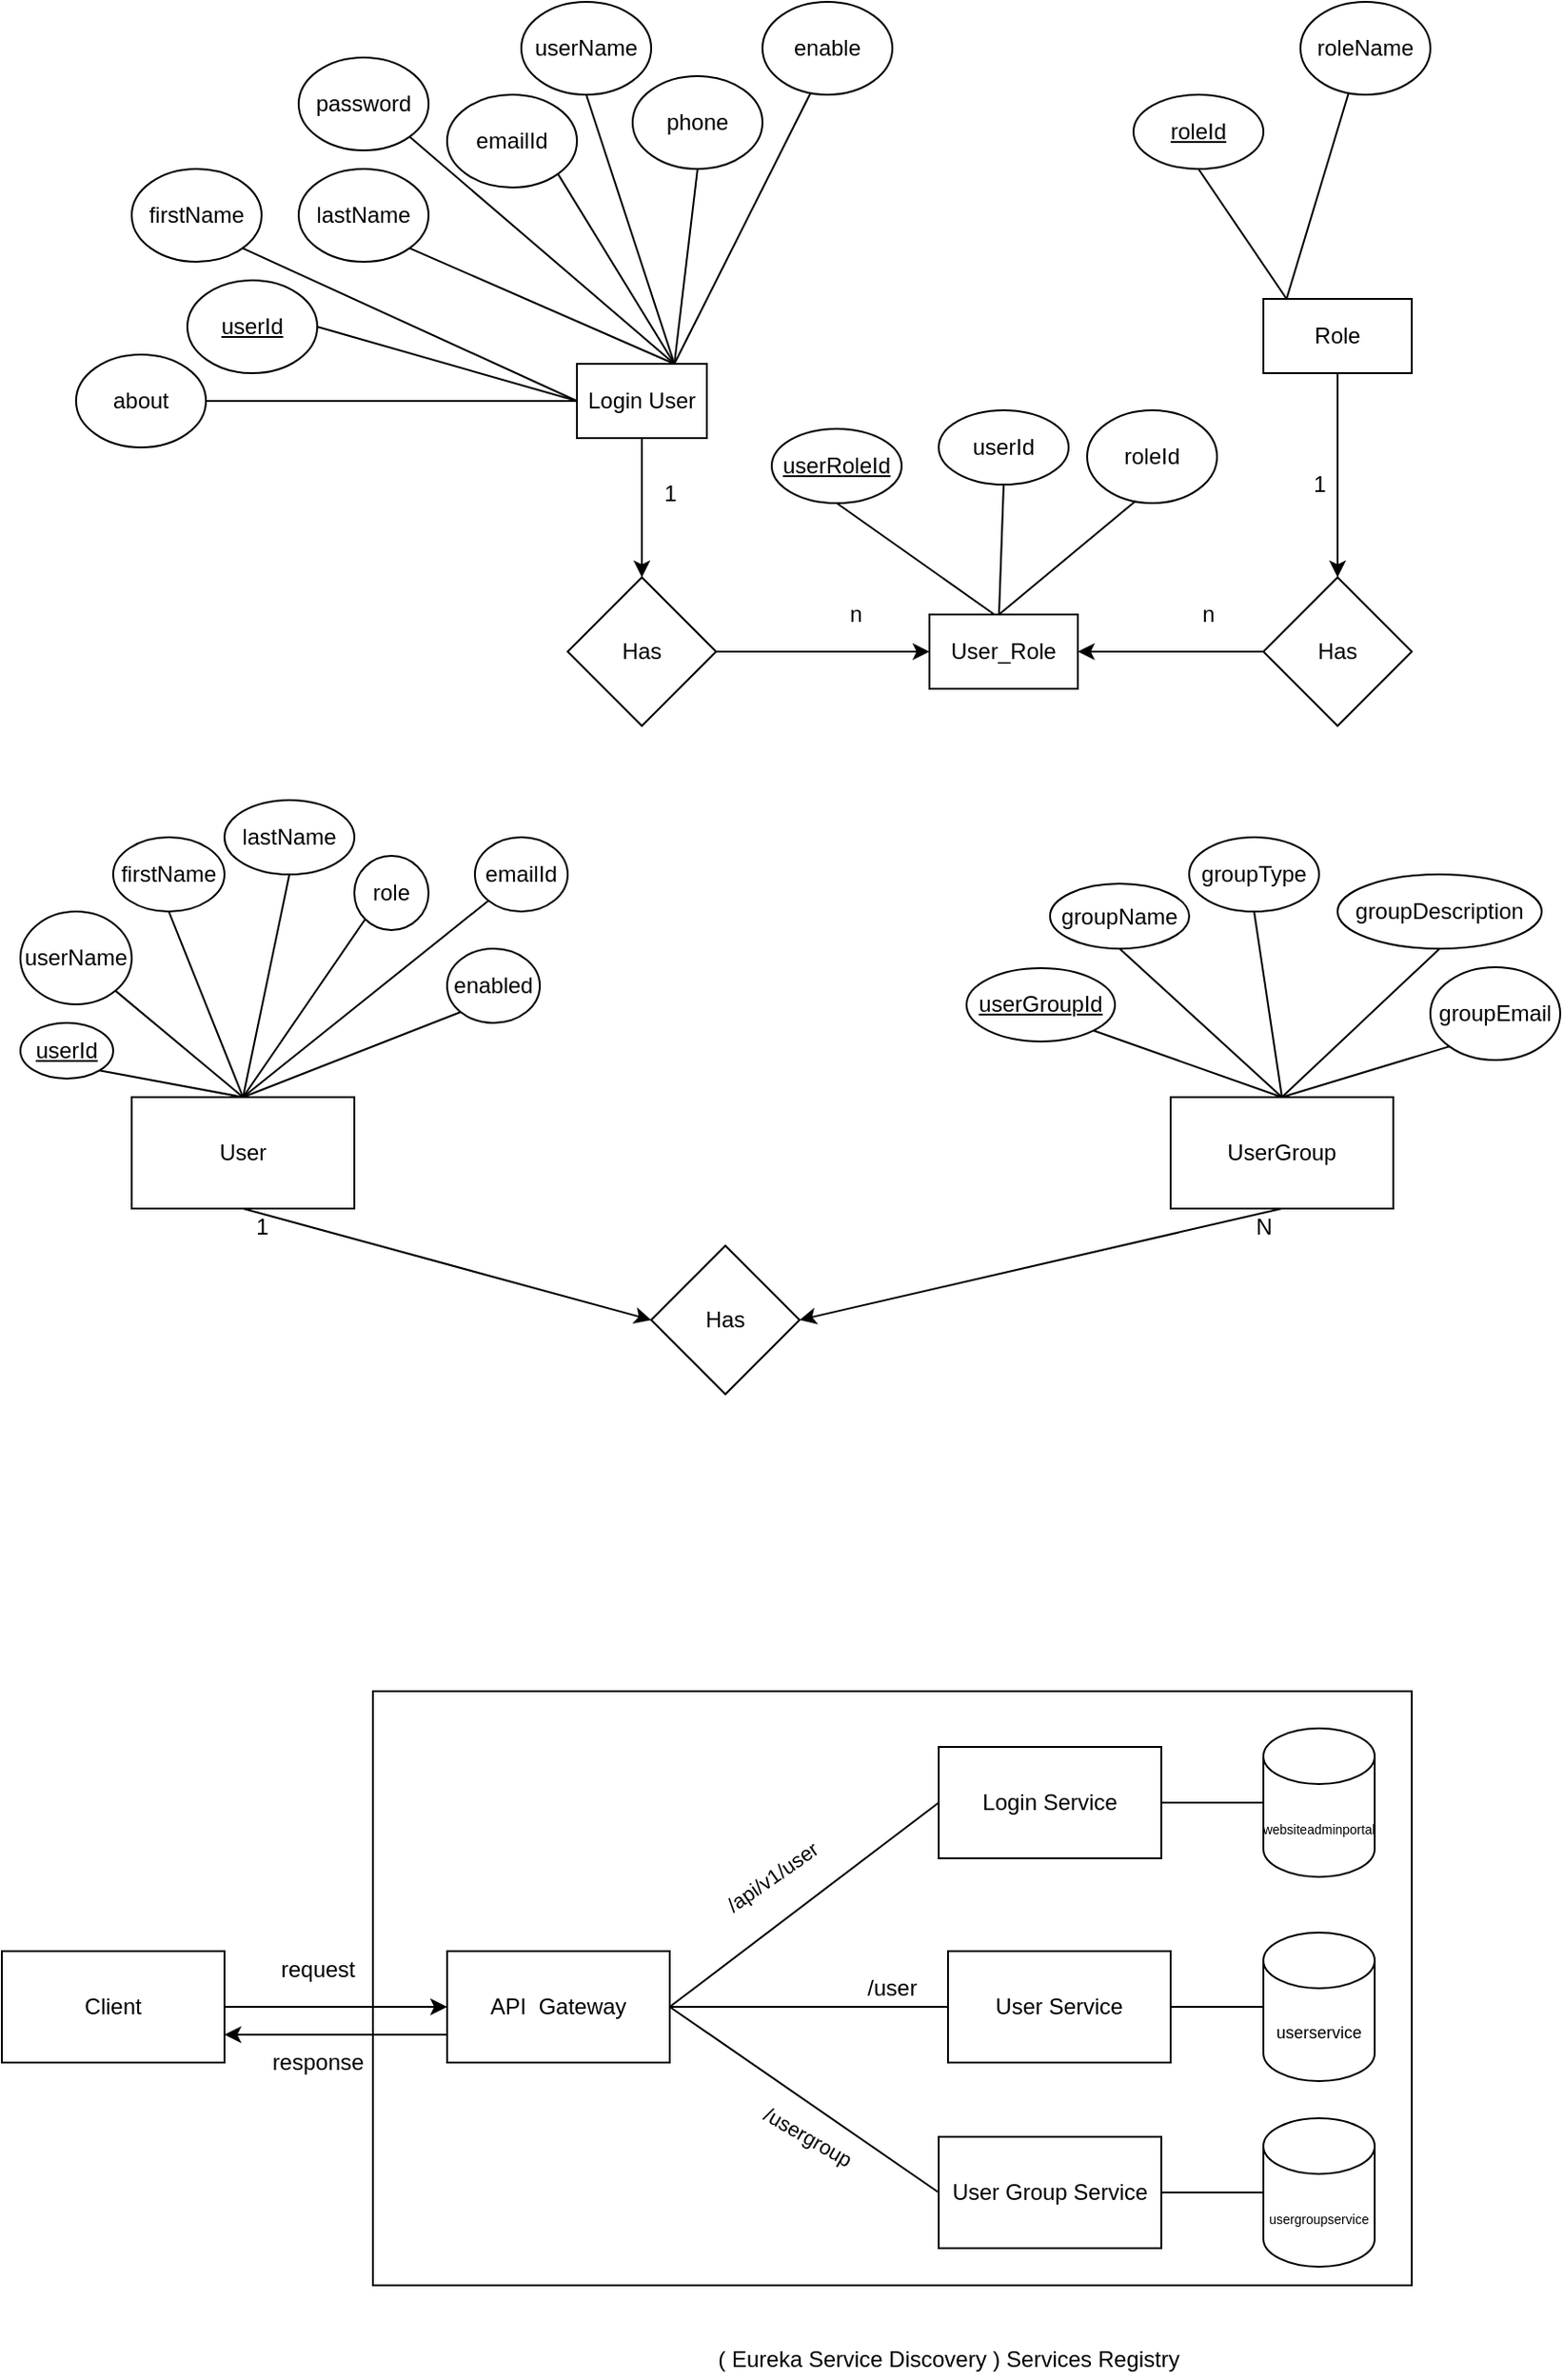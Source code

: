 <mxfile version="14.9.3" type="device"><diagram id="aBwuGZYEyhUczvGDXbcO" name="Page-1"><mxGraphModel dx="1108" dy="450" grid="1" gridSize="10" guides="1" tooltips="1" connect="1" arrows="1" fold="1" page="1" pageScale="1" pageWidth="850" pageHeight="1400" math="0" shadow="0"><root><mxCell id="0"/><mxCell id="1" parent="0"/><mxCell id="owgslSvbcaeRDwXv2yV1-1" value="Login User" style="rounded=0;whiteSpace=wrap;html=1;" parent="1" vertex="1"><mxGeometry x="320" y="205" width="70" height="40" as="geometry"/></mxCell><mxCell id="owgslSvbcaeRDwXv2yV1-2" value="&lt;u&gt;userId&lt;/u&gt;" style="ellipse;whiteSpace=wrap;html=1;" parent="1" vertex="1"><mxGeometry x="110" y="160" width="70" height="50" as="geometry"/></mxCell><mxCell id="owgslSvbcaeRDwXv2yV1-3" value="" style="endArrow=none;html=1;entryX=1;entryY=0.5;entryDx=0;entryDy=0;exitX=0;exitY=0.5;exitDx=0;exitDy=0;" parent="1" source="owgslSvbcaeRDwXv2yV1-1" target="owgslSvbcaeRDwXv2yV1-2" edge="1"><mxGeometry width="50" height="50" relative="1" as="geometry"><mxPoint x="350" y="220" as="sourcePoint"/><mxPoint x="450" y="210" as="targetPoint"/></mxGeometry></mxCell><mxCell id="owgslSvbcaeRDwXv2yV1-5" value="firstName" style="ellipse;whiteSpace=wrap;html=1;" parent="1" vertex="1"><mxGeometry x="80" y="100" width="70" height="50" as="geometry"/></mxCell><mxCell id="owgslSvbcaeRDwXv2yV1-6" value="lastName" style="ellipse;whiteSpace=wrap;html=1;" parent="1" vertex="1"><mxGeometry x="170" y="100" width="70" height="50" as="geometry"/></mxCell><mxCell id="owgslSvbcaeRDwXv2yV1-7" value="password&lt;span style=&quot;color: rgba(0 , 0 , 0 , 0) ; font-family: monospace ; font-size: 0px&quot;&gt;%3CmxGraphModel%3E%3Croot%3E%3CmxCell%20id%3D%220%22%2F%3E%3CmxCell%20id%3D%221%22%20parent%3D%220%22%2F%3E%3CmxCell%20id%3D%222%22%20value%3D%22lastName%22%20style%3D%22ellipse%3BwhiteSpace%3Dwrap%3Bhtml%3D1%3B%22%20vertex%3D%221%22%20parent%3D%221%22%3E%3CmxGeometry%20x%3D%22340%22%20y%3D%2240%22%20width%3D%2270%22%20height%3D%2250%22%20as%3D%22geometry%22%2F%3E%3C%2FmxCell%3E%3C%2Froot%3E%3C%2FmxGraphModel%3E&lt;/span&gt;" style="ellipse;whiteSpace=wrap;html=1;" parent="1" vertex="1"><mxGeometry x="170" y="40" width="70" height="50" as="geometry"/></mxCell><mxCell id="owgslSvbcaeRDwXv2yV1-8" value="emailId" style="ellipse;whiteSpace=wrap;html=1;" parent="1" vertex="1"><mxGeometry x="250" y="60" width="70" height="50" as="geometry"/></mxCell><mxCell id="owgslSvbcaeRDwXv2yV1-9" value="phone" style="ellipse;whiteSpace=wrap;html=1;" parent="1" vertex="1"><mxGeometry x="350" y="50" width="70" height="50" as="geometry"/></mxCell><mxCell id="owgslSvbcaeRDwXv2yV1-10" value="userName" style="ellipse;whiteSpace=wrap;html=1;" parent="1" vertex="1"><mxGeometry x="290" y="10" width="70" height="50" as="geometry"/></mxCell><mxCell id="owgslSvbcaeRDwXv2yV1-11" value="" style="endArrow=none;html=1;exitX=1;exitY=1;exitDx=0;exitDy=0;entryX=0;entryY=0.5;entryDx=0;entryDy=0;" parent="1" source="owgslSvbcaeRDwXv2yV1-5" target="owgslSvbcaeRDwXv2yV1-1" edge="1"><mxGeometry width="50" height="50" relative="1" as="geometry"><mxPoint x="400" y="260" as="sourcePoint"/><mxPoint x="320" y="220" as="targetPoint"/></mxGeometry></mxCell><mxCell id="owgslSvbcaeRDwXv2yV1-12" value="" style="endArrow=none;html=1;exitX=1;exitY=1;exitDx=0;exitDy=0;entryX=0.75;entryY=0;entryDx=0;entryDy=0;" parent="1" source="owgslSvbcaeRDwXv2yV1-6" target="owgslSvbcaeRDwXv2yV1-1" edge="1"><mxGeometry width="50" height="50" relative="1" as="geometry"><mxPoint x="260" y="90" as="sourcePoint"/><mxPoint x="448.98" y="190" as="targetPoint"/></mxGeometry></mxCell><mxCell id="owgslSvbcaeRDwXv2yV1-13" value="" style="endArrow=none;html=1;exitX=0.75;exitY=0;exitDx=0;exitDy=0;entryX=1;entryY=1;entryDx=0;entryDy=0;" parent="1" source="owgslSvbcaeRDwXv2yV1-1" target="owgslSvbcaeRDwXv2yV1-7" edge="1"><mxGeometry width="50" height="50" relative="1" as="geometry"><mxPoint x="200" y="70" as="sourcePoint"/><mxPoint x="388.98" y="170" as="targetPoint"/></mxGeometry></mxCell><mxCell id="owgslSvbcaeRDwXv2yV1-14" value="" style="endArrow=none;html=1;exitX=0.75;exitY=0;exitDx=0;exitDy=0;entryX=1;entryY=1;entryDx=0;entryDy=0;" parent="1" source="owgslSvbcaeRDwXv2yV1-1" target="owgslSvbcaeRDwXv2yV1-8" edge="1"><mxGeometry width="50" height="50" relative="1" as="geometry"><mxPoint x="241.02" y="70" as="sourcePoint"/><mxPoint x="430" y="170" as="targetPoint"/></mxGeometry></mxCell><mxCell id="owgslSvbcaeRDwXv2yV1-15" value="" style="endArrow=none;html=1;exitX=0.75;exitY=0;exitDx=0;exitDy=0;entryX=0.5;entryY=1;entryDx=0;entryDy=0;" parent="1" source="owgslSvbcaeRDwXv2yV1-1" target="owgslSvbcaeRDwXv2yV1-9" edge="1"><mxGeometry width="50" height="50" relative="1" as="geometry"><mxPoint x="222.99" y="95" as="sourcePoint"/><mxPoint x="411.97" y="195" as="targetPoint"/></mxGeometry></mxCell><mxCell id="owgslSvbcaeRDwXv2yV1-16" value="" style="endArrow=none;html=1;exitX=0.5;exitY=1;exitDx=0;exitDy=0;entryX=0.75;entryY=0;entryDx=0;entryDy=0;" parent="1" source="owgslSvbcaeRDwXv2yV1-10" target="owgslSvbcaeRDwXv2yV1-1" edge="1"><mxGeometry width="50" height="50" relative="1" as="geometry"><mxPoint x="480" y="190" as="sourcePoint"/><mxPoint x="668.98" y="290" as="targetPoint"/></mxGeometry></mxCell><mxCell id="owgslSvbcaeRDwXv2yV1-17" value="enable" style="ellipse;whiteSpace=wrap;html=1;" parent="1" vertex="1"><mxGeometry x="420" y="10" width="70" height="50" as="geometry"/></mxCell><mxCell id="owgslSvbcaeRDwXv2yV1-18" value="" style="endArrow=none;html=1;exitX=0.371;exitY=0.98;exitDx=0;exitDy=0;entryX=0.75;entryY=0;entryDx=0;entryDy=0;exitPerimeter=0;" parent="1" source="owgslSvbcaeRDwXv2yV1-17" target="owgslSvbcaeRDwXv2yV1-1" edge="1"><mxGeometry width="50" height="50" relative="1" as="geometry"><mxPoint x="535" y="255" as="sourcePoint"/><mxPoint x="430" y="220" as="targetPoint"/></mxGeometry></mxCell><mxCell id="owgslSvbcaeRDwXv2yV1-19" value="about" style="ellipse;whiteSpace=wrap;html=1;" parent="1" vertex="1"><mxGeometry x="50" y="200" width="70" height="50" as="geometry"/></mxCell><mxCell id="owgslSvbcaeRDwXv2yV1-20" value="" style="endArrow=none;html=1;exitX=1;exitY=0.5;exitDx=0;exitDy=0;entryX=0;entryY=0.5;entryDx=0;entryDy=0;" parent="1" source="owgslSvbcaeRDwXv2yV1-19" target="owgslSvbcaeRDwXv2yV1-1" edge="1"><mxGeometry width="50" height="50" relative="1" as="geometry"><mxPoint x="595" y="315" as="sourcePoint"/><mxPoint x="490" y="280" as="targetPoint"/></mxGeometry></mxCell><mxCell id="owgslSvbcaeRDwXv2yV1-22" value="Role" style="rounded=0;whiteSpace=wrap;html=1;" parent="1" vertex="1"><mxGeometry x="690" y="170" width="80" height="40" as="geometry"/></mxCell><mxCell id="owgslSvbcaeRDwXv2yV1-23" value="&lt;u&gt;roleId&lt;/u&gt;" style="ellipse;whiteSpace=wrap;html=1;" parent="1" vertex="1"><mxGeometry x="620" y="60" width="70" height="40" as="geometry"/></mxCell><mxCell id="owgslSvbcaeRDwXv2yV1-24" value="" style="endArrow=none;html=1;exitX=0.75;exitY=0;exitDx=0;exitDy=0;entryX=0.5;entryY=1;entryDx=0;entryDy=0;" parent="1" target="owgslSvbcaeRDwXv2yV1-23" edge="1"><mxGeometry width="50" height="50" relative="1" as="geometry"><mxPoint x="702.5" y="170" as="sourcePoint"/><mxPoint x="701.97" y="165" as="targetPoint"/></mxGeometry></mxCell><mxCell id="owgslSvbcaeRDwXv2yV1-25" value="roleName" style="ellipse;whiteSpace=wrap;html=1;" parent="1" vertex="1"><mxGeometry x="710" y="10" width="70" height="50" as="geometry"/></mxCell><mxCell id="owgslSvbcaeRDwXv2yV1-26" value="" style="endArrow=none;html=1;exitX=0.371;exitY=0.98;exitDx=0;exitDy=0;entryX=0.75;entryY=0;entryDx=0;entryDy=0;exitPerimeter=0;" parent="1" source="owgslSvbcaeRDwXv2yV1-25" edge="1"><mxGeometry width="50" height="50" relative="1" as="geometry"><mxPoint x="825" y="225" as="sourcePoint"/><mxPoint x="702.5" y="170" as="targetPoint"/></mxGeometry></mxCell><mxCell id="owgslSvbcaeRDwXv2yV1-27" value="User_Role" style="rounded=0;whiteSpace=wrap;html=1;" parent="1" vertex="1"><mxGeometry x="510" y="340" width="80" height="40" as="geometry"/></mxCell><mxCell id="owgslSvbcaeRDwXv2yV1-28" value="userId" style="ellipse;whiteSpace=wrap;html=1;" parent="1" vertex="1"><mxGeometry x="515" y="230" width="70" height="40" as="geometry"/></mxCell><mxCell id="owgslSvbcaeRDwXv2yV1-29" value="" style="endArrow=none;html=1;exitX=0.75;exitY=0;exitDx=0;exitDy=0;entryX=0.5;entryY=1;entryDx=0;entryDy=0;" parent="1" target="owgslSvbcaeRDwXv2yV1-28" edge="1"><mxGeometry width="50" height="50" relative="1" as="geometry"><mxPoint x="547.5" y="340" as="sourcePoint"/><mxPoint x="546.97" y="335" as="targetPoint"/></mxGeometry></mxCell><mxCell id="owgslSvbcaeRDwXv2yV1-30" value="roleId" style="ellipse;whiteSpace=wrap;html=1;" parent="1" vertex="1"><mxGeometry x="595" y="230" width="70" height="50" as="geometry"/></mxCell><mxCell id="owgslSvbcaeRDwXv2yV1-31" value="" style="endArrow=none;html=1;exitX=0.371;exitY=0.98;exitDx=0;exitDy=0;entryX=0.75;entryY=0;entryDx=0;entryDy=0;exitPerimeter=0;" parent="1" source="owgslSvbcaeRDwXv2yV1-30" edge="1"><mxGeometry width="50" height="50" relative="1" as="geometry"><mxPoint x="670" y="395" as="sourcePoint"/><mxPoint x="547.5" y="340" as="targetPoint"/></mxGeometry></mxCell><mxCell id="owgslSvbcaeRDwXv2yV1-32" value="&lt;u&gt;userRoleId&lt;/u&gt;" style="ellipse;whiteSpace=wrap;html=1;" parent="1" vertex="1"><mxGeometry x="425" y="240" width="70" height="40" as="geometry"/></mxCell><mxCell id="owgslSvbcaeRDwXv2yV1-33" value="" style="endArrow=none;html=1;entryX=0.5;entryY=1;entryDx=0;entryDy=0;" parent="1" target="owgslSvbcaeRDwXv2yV1-32" edge="1"><mxGeometry width="50" height="50" relative="1" as="geometry"><mxPoint x="545" y="340" as="sourcePoint"/><mxPoint x="464.47" y="345" as="targetPoint"/></mxGeometry></mxCell><mxCell id="owgslSvbcaeRDwXv2yV1-34" value="Has" style="rhombus;whiteSpace=wrap;html=1;" parent="1" vertex="1"><mxGeometry x="315" y="320" width="80" height="80" as="geometry"/></mxCell><mxCell id="owgslSvbcaeRDwXv2yV1-35" value="Has" style="rhombus;whiteSpace=wrap;html=1;" parent="1" vertex="1"><mxGeometry x="690" y="320" width="80" height="80" as="geometry"/></mxCell><mxCell id="owgslSvbcaeRDwXv2yV1-40" value="" style="endArrow=classic;html=1;exitX=0.5;exitY=1;exitDx=0;exitDy=0;entryX=0.5;entryY=0;entryDx=0;entryDy=0;" parent="1" source="owgslSvbcaeRDwXv2yV1-1" target="owgslSvbcaeRDwXv2yV1-34" edge="1"><mxGeometry width="50" height="50" relative="1" as="geometry"><mxPoint x="400" y="260" as="sourcePoint"/><mxPoint x="450" y="210" as="targetPoint"/></mxGeometry></mxCell><mxCell id="owgslSvbcaeRDwXv2yV1-41" value="" style="endArrow=classic;html=1;exitX=1;exitY=0.5;exitDx=0;exitDy=0;entryX=0;entryY=0.5;entryDx=0;entryDy=0;" parent="1" source="owgslSvbcaeRDwXv2yV1-34" target="owgslSvbcaeRDwXv2yV1-27" edge="1"><mxGeometry width="50" height="50" relative="1" as="geometry"><mxPoint x="405" y="250" as="sourcePoint"/><mxPoint x="250" y="350" as="targetPoint"/></mxGeometry></mxCell><mxCell id="owgslSvbcaeRDwXv2yV1-42" value="" style="endArrow=classic;html=1;exitX=0;exitY=0.5;exitDx=0;exitDy=0;entryX=1;entryY=0.5;entryDx=0;entryDy=0;" parent="1" source="owgslSvbcaeRDwXv2yV1-35" target="owgslSvbcaeRDwXv2yV1-27" edge="1"><mxGeometry width="50" height="50" relative="1" as="geometry"><mxPoint x="250" y="390" as="sourcePoint"/><mxPoint x="520" y="390" as="targetPoint"/></mxGeometry></mxCell><mxCell id="owgslSvbcaeRDwXv2yV1-43" value="" style="endArrow=classic;html=1;exitX=0.5;exitY=1;exitDx=0;exitDy=0;entryX=0.5;entryY=0;entryDx=0;entryDy=0;" parent="1" source="owgslSvbcaeRDwXv2yV1-22" target="owgslSvbcaeRDwXv2yV1-35" edge="1"><mxGeometry width="50" height="50" relative="1" as="geometry"><mxPoint x="260" y="400" as="sourcePoint"/><mxPoint x="530" y="400" as="targetPoint"/></mxGeometry></mxCell><mxCell id="owgslSvbcaeRDwXv2yV1-44" value="1" style="text;html=1;align=center;verticalAlign=middle;resizable=0;points=[];autosize=1;strokeColor=none;" parent="1" vertex="1"><mxGeometry x="360" y="265" width="20" height="20" as="geometry"/></mxCell><mxCell id="owgslSvbcaeRDwXv2yV1-45" value="n" style="text;html=1;align=center;verticalAlign=middle;resizable=0;points=[];autosize=1;strokeColor=none;" parent="1" vertex="1"><mxGeometry x="460" y="330" width="20" height="20" as="geometry"/></mxCell><mxCell id="owgslSvbcaeRDwXv2yV1-46" value="1" style="text;html=1;align=center;verticalAlign=middle;resizable=0;points=[];autosize=1;strokeColor=none;" parent="1" vertex="1"><mxGeometry x="710" y="260" width="20" height="20" as="geometry"/></mxCell><mxCell id="owgslSvbcaeRDwXv2yV1-47" value="n" style="text;html=1;align=center;verticalAlign=middle;resizable=0;points=[];autosize=1;strokeColor=none;" parent="1" vertex="1"><mxGeometry x="650" y="330" width="20" height="20" as="geometry"/></mxCell><mxCell id="nKIpgl7V6a7IfpwKnIWA-2" value="User" style="rounded=0;whiteSpace=wrap;html=1;" parent="1" vertex="1"><mxGeometry x="80" y="600" width="120" height="60" as="geometry"/></mxCell><mxCell id="nKIpgl7V6a7IfpwKnIWA-3" value="UserGroup" style="rounded=0;whiteSpace=wrap;html=1;" parent="1" vertex="1"><mxGeometry x="640" y="600" width="120" height="60" as="geometry"/></mxCell><mxCell id="nKIpgl7V6a7IfpwKnIWA-4" value="&lt;u&gt;userId&lt;/u&gt;" style="ellipse;whiteSpace=wrap;html=1;" parent="1" vertex="1"><mxGeometry x="20" y="560" width="50" height="30" as="geometry"/></mxCell><mxCell id="nKIpgl7V6a7IfpwKnIWA-5" value="" style="endArrow=none;html=1;entryX=1;entryY=1;entryDx=0;entryDy=0;exitX=0.5;exitY=0;exitDx=0;exitDy=0;" parent="1" source="nKIpgl7V6a7IfpwKnIWA-2" target="nKIpgl7V6a7IfpwKnIWA-4" edge="1"><mxGeometry width="50" height="50" relative="1" as="geometry"><mxPoint x="390" y="660" as="sourcePoint"/><mxPoint x="440" y="610" as="targetPoint"/></mxGeometry></mxCell><mxCell id="nKIpgl7V6a7IfpwKnIWA-6" value="&lt;u&gt;userGroupId&lt;/u&gt;" style="ellipse;whiteSpace=wrap;html=1;" parent="1" vertex="1"><mxGeometry x="530" y="530.54" width="80" height="39.46" as="geometry"/></mxCell><mxCell id="nKIpgl7V6a7IfpwKnIWA-7" value="" style="endArrow=none;html=1;entryX=1;entryY=1;entryDx=0;entryDy=0;exitX=0.5;exitY=0;exitDx=0;exitDy=0;" parent="1" source="nKIpgl7V6a7IfpwKnIWA-3" target="nKIpgl7V6a7IfpwKnIWA-6" edge="1"><mxGeometry width="50" height="50" relative="1" as="geometry"><mxPoint x="656.12" y="600.0" as="sourcePoint"/><mxPoint x="980" y="610.54" as="targetPoint"/></mxGeometry></mxCell><mxCell id="nKIpgl7V6a7IfpwKnIWA-8" value="userName" style="ellipse;whiteSpace=wrap;html=1;" parent="1" vertex="1"><mxGeometry x="20" y="500" width="60" height="50" as="geometry"/></mxCell><mxCell id="nKIpgl7V6a7IfpwKnIWA-9" value="" style="endArrow=none;html=1;entryX=1;entryY=1;entryDx=0;entryDy=0;exitX=0.5;exitY=0;exitDx=0;exitDy=0;" parent="1" source="nKIpgl7V6a7IfpwKnIWA-2" target="nKIpgl7V6a7IfpwKnIWA-8" edge="1"><mxGeometry width="50" height="50" relative="1" as="geometry"><mxPoint x="390" y="660" as="sourcePoint"/><mxPoint x="440" y="610" as="targetPoint"/></mxGeometry></mxCell><mxCell id="nKIpgl7V6a7IfpwKnIWA-10" value="firstName" style="ellipse;whiteSpace=wrap;html=1;" parent="1" vertex="1"><mxGeometry x="70" y="460" width="60" height="40" as="geometry"/></mxCell><mxCell id="nKIpgl7V6a7IfpwKnIWA-11" value="" style="endArrow=none;html=1;entryX=0.5;entryY=1;entryDx=0;entryDy=0;" parent="1" target="nKIpgl7V6a7IfpwKnIWA-10" edge="1"><mxGeometry width="50" height="50" relative="1" as="geometry"><mxPoint x="140" y="600" as="sourcePoint"/><mxPoint x="450" y="620" as="targetPoint"/></mxGeometry></mxCell><mxCell id="nKIpgl7V6a7IfpwKnIWA-12" value="role" style="ellipse;whiteSpace=wrap;html=1;" parent="1" vertex="1"><mxGeometry x="200" y="470" width="40" height="40" as="geometry"/></mxCell><mxCell id="nKIpgl7V6a7IfpwKnIWA-13" value="" style="endArrow=none;html=1;entryX=0;entryY=1;entryDx=0;entryDy=0;exitX=0.5;exitY=0;exitDx=0;exitDy=0;" parent="1" source="nKIpgl7V6a7IfpwKnIWA-2" target="nKIpgl7V6a7IfpwKnIWA-12" edge="1"><mxGeometry width="50" height="50" relative="1" as="geometry"><mxPoint x="160" y="620" as="sourcePoint"/><mxPoint x="460" y="630" as="targetPoint"/></mxGeometry></mxCell><mxCell id="nKIpgl7V6a7IfpwKnIWA-14" value="emailId" style="ellipse;whiteSpace=wrap;html=1;" parent="1" vertex="1"><mxGeometry x="265" y="460" width="50" height="40" as="geometry"/></mxCell><mxCell id="nKIpgl7V6a7IfpwKnIWA-15" value="" style="endArrow=none;html=1;entryX=0;entryY=1;entryDx=0;entryDy=0;exitX=0.5;exitY=0;exitDx=0;exitDy=0;" parent="1" source="nKIpgl7V6a7IfpwKnIWA-2" target="nKIpgl7V6a7IfpwKnIWA-14" edge="1"><mxGeometry width="50" height="50" relative="1" as="geometry"><mxPoint x="170" y="630" as="sourcePoint"/><mxPoint x="470" y="640" as="targetPoint"/></mxGeometry></mxCell><mxCell id="nKIpgl7V6a7IfpwKnIWA-16" value="lastName" style="ellipse;whiteSpace=wrap;html=1;" parent="1" vertex="1"><mxGeometry x="130" y="440" width="70" height="40" as="geometry"/></mxCell><mxCell id="nKIpgl7V6a7IfpwKnIWA-17" value="" style="endArrow=none;html=1;entryX=0.5;entryY=1;entryDx=0;entryDy=0;exitX=0.5;exitY=0;exitDx=0;exitDy=0;" parent="1" source="nKIpgl7V6a7IfpwKnIWA-2" target="nKIpgl7V6a7IfpwKnIWA-16" edge="1"><mxGeometry width="50" height="50" relative="1" as="geometry"><mxPoint x="360" y="615.27" as="sourcePoint"/><mxPoint x="660" y="625.27" as="targetPoint"/></mxGeometry></mxCell><mxCell id="nKIpgl7V6a7IfpwKnIWA-18" value="groupName" style="ellipse;whiteSpace=wrap;html=1;" parent="1" vertex="1"><mxGeometry x="575" y="485" width="75" height="35" as="geometry"/></mxCell><mxCell id="nKIpgl7V6a7IfpwKnIWA-19" value="" style="endArrow=none;html=1;entryX=0.5;entryY=1;entryDx=0;entryDy=0;exitX=0.5;exitY=0;exitDx=0;exitDy=0;" parent="1" source="nKIpgl7V6a7IfpwKnIWA-3" target="nKIpgl7V6a7IfpwKnIWA-18" edge="1"><mxGeometry width="50" height="50" relative="1" as="geometry"><mxPoint x="690" y="600" as="sourcePoint"/><mxPoint x="990" y="610" as="targetPoint"/></mxGeometry></mxCell><mxCell id="nKIpgl7V6a7IfpwKnIWA-20" value="groupType" style="ellipse;whiteSpace=wrap;html=1;" parent="1" vertex="1"><mxGeometry x="650" y="460" width="70" height="40" as="geometry"/></mxCell><mxCell id="nKIpgl7V6a7IfpwKnIWA-21" value="" style="endArrow=none;html=1;entryX=0.5;entryY=1;entryDx=0;entryDy=0;" parent="1" target="nKIpgl7V6a7IfpwKnIWA-20" edge="1"><mxGeometry width="50" height="50" relative="1" as="geometry"><mxPoint x="700" y="600" as="sourcePoint"/><mxPoint x="1000" y="620" as="targetPoint"/></mxGeometry></mxCell><mxCell id="nKIpgl7V6a7IfpwKnIWA-22" value="groupEmail" style="ellipse;whiteSpace=wrap;html=1;" parent="1" vertex="1"><mxGeometry x="780" y="530" width="70" height="50" as="geometry"/></mxCell><mxCell id="nKIpgl7V6a7IfpwKnIWA-23" value="" style="endArrow=none;html=1;entryX=0;entryY=1;entryDx=0;entryDy=0;exitX=0.5;exitY=0;exitDx=0;exitDy=0;" parent="1" source="nKIpgl7V6a7IfpwKnIWA-3" target="nKIpgl7V6a7IfpwKnIWA-22" edge="1"><mxGeometry width="50" height="50" relative="1" as="geometry"><mxPoint x="690" y="600" as="sourcePoint"/><mxPoint x="1010" y="630" as="targetPoint"/></mxGeometry></mxCell><mxCell id="nKIpgl7V6a7IfpwKnIWA-24" value="groupDescription" style="ellipse;whiteSpace=wrap;html=1;" parent="1" vertex="1"><mxGeometry x="730" y="480" width="110" height="40" as="geometry"/></mxCell><mxCell id="nKIpgl7V6a7IfpwKnIWA-25" value="" style="endArrow=none;html=1;entryX=0.5;entryY=1;entryDx=0;entryDy=0;exitX=0.5;exitY=0;exitDx=0;exitDy=0;" parent="1" source="nKIpgl7V6a7IfpwKnIWA-3" target="nKIpgl7V6a7IfpwKnIWA-24" edge="1"><mxGeometry width="50" height="50" relative="1" as="geometry"><mxPoint x="690" y="600" as="sourcePoint"/><mxPoint x="1210" y="625.27" as="targetPoint"/></mxGeometry></mxCell><mxCell id="nKIpgl7V6a7IfpwKnIWA-27" value="" style="endArrow=classic;html=1;exitX=0.5;exitY=1;exitDx=0;exitDy=0;entryX=0;entryY=0.5;entryDx=0;entryDy=0;" parent="1" source="nKIpgl7V6a7IfpwKnIWA-2" target="nKIpgl7V6a7IfpwKnIWA-30" edge="1"><mxGeometry width="50" height="50" relative="1" as="geometry"><mxPoint x="390" y="750" as="sourcePoint"/><mxPoint x="140" y="720" as="targetPoint"/></mxGeometry></mxCell><mxCell id="nKIpgl7V6a7IfpwKnIWA-28" value="" style="endArrow=classic;html=1;exitX=0.5;exitY=1;exitDx=0;exitDy=0;entryX=1;entryY=0.5;entryDx=0;entryDy=0;" parent="1" source="nKIpgl7V6a7IfpwKnIWA-3" target="nKIpgl7V6a7IfpwKnIWA-30" edge="1"><mxGeometry width="50" height="50" relative="1" as="geometry"><mxPoint x="390" y="750" as="sourcePoint"/><mxPoint x="700" y="720" as="targetPoint"/></mxGeometry></mxCell><mxCell id="nKIpgl7V6a7IfpwKnIWA-30" value="Has" style="rhombus;whiteSpace=wrap;html=1;" parent="1" vertex="1"><mxGeometry x="360" y="680" width="80" height="80" as="geometry"/></mxCell><mxCell id="nKIpgl7V6a7IfpwKnIWA-40" value="1" style="text;html=1;align=center;verticalAlign=middle;resizable=0;points=[];autosize=1;strokeColor=none;" parent="1" vertex="1"><mxGeometry x="140" y="660" width="20" height="20" as="geometry"/></mxCell><mxCell id="nKIpgl7V6a7IfpwKnIWA-43" value="N" style="text;html=1;align=center;verticalAlign=middle;resizable=0;points=[];autosize=1;strokeColor=none;" parent="1" vertex="1"><mxGeometry x="680" y="660" width="20" height="20" as="geometry"/></mxCell><mxCell id="nKIpgl7V6a7IfpwKnIWA-44" value="enabled" style="ellipse;whiteSpace=wrap;html=1;" parent="1" vertex="1"><mxGeometry x="250" y="520" width="50" height="40" as="geometry"/></mxCell><mxCell id="nKIpgl7V6a7IfpwKnIWA-45" value="" style="endArrow=none;html=1;entryX=0;entryY=1;entryDx=0;entryDy=0;exitX=0.5;exitY=0;exitDx=0;exitDy=0;" parent="1" source="nKIpgl7V6a7IfpwKnIWA-2" target="nKIpgl7V6a7IfpwKnIWA-44" edge="1"><mxGeometry width="50" height="50" relative="1" as="geometry"><mxPoint x="180" y="630" as="sourcePoint"/><mxPoint x="510" y="670" as="targetPoint"/></mxGeometry></mxCell><mxCell id="6WzkSm8p9WmQpWyd4sd1-1" value="Client" style="rounded=0;whiteSpace=wrap;html=1;" vertex="1" parent="1"><mxGeometry x="10" y="1060" width="120" height="60" as="geometry"/></mxCell><mxCell id="6WzkSm8p9WmQpWyd4sd1-2" value="/user" style="rounded=0;whiteSpace=wrap;html=1;" vertex="1" parent="1"><mxGeometry x="210" y="920" width="560" height="320" as="geometry"/></mxCell><mxCell id="6WzkSm8p9WmQpWyd4sd1-3" value="API&amp;nbsp; Gateway" style="rounded=0;whiteSpace=wrap;html=1;" vertex="1" parent="1"><mxGeometry x="250" y="1060" width="120" height="60" as="geometry"/></mxCell><mxCell id="6WzkSm8p9WmQpWyd4sd1-4" value="Login Service" style="rounded=0;whiteSpace=wrap;html=1;" vertex="1" parent="1"><mxGeometry x="515" y="950" width="120" height="60" as="geometry"/></mxCell><mxCell id="6WzkSm8p9WmQpWyd4sd1-5" value="User Service" style="rounded=0;whiteSpace=wrap;html=1;" vertex="1" parent="1"><mxGeometry x="520" y="1060" width="120" height="60" as="geometry"/></mxCell><mxCell id="6WzkSm8p9WmQpWyd4sd1-6" value="User Group Service" style="rounded=0;whiteSpace=wrap;html=1;" vertex="1" parent="1"><mxGeometry x="515" y="1160" width="120" height="60" as="geometry"/></mxCell><mxCell id="6WzkSm8p9WmQpWyd4sd1-7" value="" style="endArrow=none;html=1;entryX=0;entryY=0.5;entryDx=0;entryDy=0;exitX=1;exitY=0.5;exitDx=0;exitDy=0;" edge="1" parent="1" source="6WzkSm8p9WmQpWyd4sd1-3" target="6WzkSm8p9WmQpWyd4sd1-4"><mxGeometry width="50" height="50" relative="1" as="geometry"><mxPoint x="400" y="1110" as="sourcePoint"/><mxPoint x="450" y="1060" as="targetPoint"/></mxGeometry></mxCell><mxCell id="6WzkSm8p9WmQpWyd4sd1-11" value="/api/v1/user" style="edgeLabel;html=1;align=center;verticalAlign=middle;resizable=0;points=[];rotation=-35;" vertex="1" connectable="0" parent="6WzkSm8p9WmQpWyd4sd1-7"><mxGeometry x="0.803" y="1" relative="1" as="geometry"><mxPoint x="-75" y="30" as="offset"/></mxGeometry></mxCell><mxCell id="6WzkSm8p9WmQpWyd4sd1-8" value="" style="endArrow=none;html=1;entryX=0;entryY=0.5;entryDx=0;entryDy=0;exitX=1;exitY=0.5;exitDx=0;exitDy=0;" edge="1" parent="1" source="6WzkSm8p9WmQpWyd4sd1-3" target="6WzkSm8p9WmQpWyd4sd1-5"><mxGeometry width="50" height="50" relative="1" as="geometry"><mxPoint x="425" y="1100" as="sourcePoint"/><mxPoint x="675" y="1000" as="targetPoint"/><Array as="points"/></mxGeometry></mxCell><mxCell id="6WzkSm8p9WmQpWyd4sd1-9" value="" style="endArrow=none;html=1;entryX=0;entryY=0.5;entryDx=0;entryDy=0;exitX=1;exitY=0.5;exitDx=0;exitDy=0;" edge="1" parent="1" source="6WzkSm8p9WmQpWyd4sd1-3" target="6WzkSm8p9WmQpWyd4sd1-6"><mxGeometry width="50" height="50" relative="1" as="geometry"><mxPoint x="400" y="1200" as="sourcePoint"/><mxPoint x="650" y="1100" as="targetPoint"/></mxGeometry></mxCell><mxCell id="6WzkSm8p9WmQpWyd4sd1-10" value="/usergroup" style="edgeLabel;html=1;align=center;verticalAlign=middle;resizable=0;points=[];rotation=30;" vertex="1" connectable="0" parent="6WzkSm8p9WmQpWyd4sd1-9"><mxGeometry x="0.829" y="-2" relative="1" as="geometry"><mxPoint x="-57" y="-23" as="offset"/></mxGeometry></mxCell><mxCell id="6WzkSm8p9WmQpWyd4sd1-14" value="" style="endArrow=classic;html=1;exitX=1;exitY=0.5;exitDx=0;exitDy=0;entryX=0;entryY=0.5;entryDx=0;entryDy=0;" edge="1" parent="1" source="6WzkSm8p9WmQpWyd4sd1-1" target="6WzkSm8p9WmQpWyd4sd1-3"><mxGeometry width="50" height="50" relative="1" as="geometry"><mxPoint x="400" y="1110" as="sourcePoint"/><mxPoint x="450" y="1060" as="targetPoint"/></mxGeometry></mxCell><mxCell id="6WzkSm8p9WmQpWyd4sd1-15" value="( Eureka Service Discovery ) Services Registry" style="text;html=1;align=center;verticalAlign=middle;resizable=0;points=[];autosize=1;strokeColor=none;" vertex="1" parent="1"><mxGeometry x="390" y="1270" width="260" height="20" as="geometry"/></mxCell><mxCell id="6WzkSm8p9WmQpWyd4sd1-19" value="&lt;font style=&quot;font-size: 7px&quot;&gt;websiteadminportal&lt;/font&gt;" style="shape=cylinder3;whiteSpace=wrap;html=1;boundedLbl=1;backgroundOutline=1;size=15;" vertex="1" parent="1"><mxGeometry x="690" y="940" width="60" height="80" as="geometry"/></mxCell><mxCell id="6WzkSm8p9WmQpWyd4sd1-20" value="&lt;font style=&quot;font-size: 9px&quot;&gt;userservice&lt;/font&gt;" style="shape=cylinder3;whiteSpace=wrap;html=1;boundedLbl=1;backgroundOutline=1;size=15;" vertex="1" parent="1"><mxGeometry x="690" y="1050" width="60" height="80" as="geometry"/></mxCell><mxCell id="6WzkSm8p9WmQpWyd4sd1-21" value="&lt;font style=&quot;font-size: 7px&quot;&gt;usergroupservice&lt;/font&gt;" style="shape=cylinder3;whiteSpace=wrap;html=1;boundedLbl=1;backgroundOutline=1;size=15;" vertex="1" parent="1"><mxGeometry x="690" y="1150" width="60" height="80" as="geometry"/></mxCell><mxCell id="6WzkSm8p9WmQpWyd4sd1-22" value="" style="endArrow=none;html=1;entryX=0;entryY=0.5;entryDx=0;entryDy=0;entryPerimeter=0;exitX=1;exitY=0.5;exitDx=0;exitDy=0;" edge="1" parent="1" source="6WzkSm8p9WmQpWyd4sd1-5" target="6WzkSm8p9WmQpWyd4sd1-20"><mxGeometry width="50" height="50" relative="1" as="geometry"><mxPoint x="400" y="1110" as="sourcePoint"/><mxPoint x="450" y="1060" as="targetPoint"/></mxGeometry></mxCell><mxCell id="6WzkSm8p9WmQpWyd4sd1-23" value="" style="endArrow=none;html=1;entryX=1;entryY=0.5;entryDx=0;entryDy=0;exitX=0;exitY=0.5;exitDx=0;exitDy=0;exitPerimeter=0;" edge="1" parent="1" source="6WzkSm8p9WmQpWyd4sd1-19" target="6WzkSm8p9WmQpWyd4sd1-4"><mxGeometry width="50" height="50" relative="1" as="geometry"><mxPoint x="400" y="1110" as="sourcePoint"/><mxPoint x="450" y="1060" as="targetPoint"/></mxGeometry></mxCell><mxCell id="6WzkSm8p9WmQpWyd4sd1-24" value="" style="endArrow=none;html=1;entryX=0;entryY=0.5;entryDx=0;entryDy=0;entryPerimeter=0;exitX=1;exitY=0.5;exitDx=0;exitDy=0;" edge="1" parent="1" source="6WzkSm8p9WmQpWyd4sd1-6" target="6WzkSm8p9WmQpWyd4sd1-21"><mxGeometry width="50" height="50" relative="1" as="geometry"><mxPoint x="700" y="1100" as="sourcePoint"/><mxPoint x="790" y="1100" as="targetPoint"/><Array as="points"/></mxGeometry></mxCell><mxCell id="6WzkSm8p9WmQpWyd4sd1-25" value="" style="endArrow=classic;html=1;exitX=0;exitY=0.75;exitDx=0;exitDy=0;entryX=1;entryY=0.75;entryDx=0;entryDy=0;" edge="1" parent="1" source="6WzkSm8p9WmQpWyd4sd1-3" target="6WzkSm8p9WmQpWyd4sd1-1"><mxGeometry width="50" height="50" relative="1" as="geometry"><mxPoint x="420" y="1120" as="sourcePoint"/><mxPoint x="470" y="1070" as="targetPoint"/></mxGeometry></mxCell><mxCell id="6WzkSm8p9WmQpWyd4sd1-26" value="request" style="text;html=1;align=center;verticalAlign=middle;resizable=0;points=[];autosize=1;strokeColor=none;" vertex="1" parent="1"><mxGeometry x="150" y="1060" width="60" height="20" as="geometry"/></mxCell><mxCell id="6WzkSm8p9WmQpWyd4sd1-27" value="response" style="text;html=1;align=center;verticalAlign=middle;resizable=0;points=[];autosize=1;strokeColor=none;" vertex="1" parent="1"><mxGeometry x="150" y="1110" width="60" height="20" as="geometry"/></mxCell></root></mxGraphModel></diagram></mxfile>
